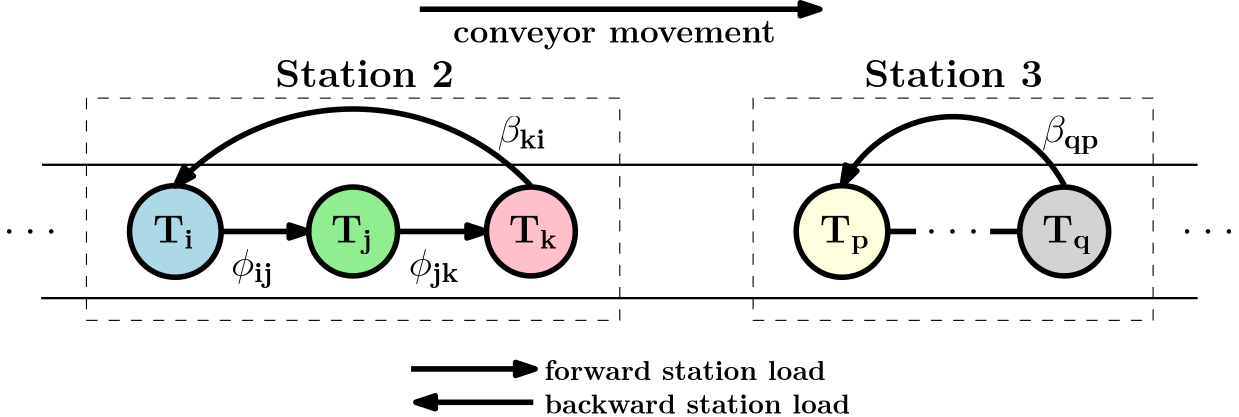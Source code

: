<?xml version="1.0"?>
<!DOCTYPE ipe SYSTEM "ipe.dtd">
<ipe version="70206" creator="Ipe 7.2.7">
<info created="D:20170508170939" modified="D:20170510112247"/>
<ipestyle name="basic">
<symbol name="arrow/arc(spx)">
<path stroke="sym-stroke" fill="sym-stroke" pen="sym-pen">
0 0 m
-1 0.333 l
-1 -0.333 l
h
</path>
</symbol>
<symbol name="arrow/farc(spx)">
<path stroke="sym-stroke" fill="white" pen="sym-pen">
0 0 m
-1 0.333 l
-1 -0.333 l
h
</path>
</symbol>
<symbol name="arrow/ptarc(spx)">
<path stroke="sym-stroke" fill="sym-stroke" pen="sym-pen">
0 0 m
-1 0.333 l
-0.8 0 l
-1 -0.333 l
h
</path>
</symbol>
<symbol name="arrow/fptarc(spx)">
<path stroke="sym-stroke" fill="white" pen="sym-pen">
0 0 m
-1 0.333 l
-0.8 0 l
-1 -0.333 l
h
</path>
</symbol>
<symbol name="mark/circle(sx)" transformations="translations">
<path fill="sym-stroke">
0.6 0 0 0.6 0 0 e
0.4 0 0 0.4 0 0 e
</path>
</symbol>
<symbol name="mark/disk(sx)" transformations="translations">
<path fill="sym-stroke">
0.6 0 0 0.6 0 0 e
</path>
</symbol>
<symbol name="mark/fdisk(sfx)" transformations="translations">
<group>
<path fill="sym-fill">
0.5 0 0 0.5 0 0 e
</path>
<path fill="sym-stroke" fillrule="eofill">
0.6 0 0 0.6 0 0 e
0.4 0 0 0.4 0 0 e
</path>
</group>
</symbol>
<symbol name="mark/box(sx)" transformations="translations">
<path fill="sym-stroke" fillrule="eofill">
-0.6 -0.6 m
0.6 -0.6 l
0.6 0.6 l
-0.6 0.6 l
h
-0.4 -0.4 m
0.4 -0.4 l
0.4 0.4 l
-0.4 0.4 l
h
</path>
</symbol>
<symbol name="mark/square(sx)" transformations="translations">
<path fill="sym-stroke">
-0.6 -0.6 m
0.6 -0.6 l
0.6 0.6 l
-0.6 0.6 l
h
</path>
</symbol>
<symbol name="mark/fsquare(sfx)" transformations="translations">
<group>
<path fill="sym-fill">
-0.5 -0.5 m
0.5 -0.5 l
0.5 0.5 l
-0.5 0.5 l
h
</path>
<path fill="sym-stroke" fillrule="eofill">
-0.6 -0.6 m
0.6 -0.6 l
0.6 0.6 l
-0.6 0.6 l
h
-0.4 -0.4 m
0.4 -0.4 l
0.4 0.4 l
-0.4 0.4 l
h
</path>
</group>
</symbol>
<symbol name="mark/cross(sx)" transformations="translations">
<group>
<path fill="sym-stroke">
-0.43 -0.57 m
0.57 0.43 l
0.43 0.57 l
-0.57 -0.43 l
h
</path>
<path fill="sym-stroke">
-0.43 0.57 m
0.57 -0.43 l
0.43 -0.57 l
-0.57 0.43 l
h
</path>
</group>
</symbol>
<symbol name="arrow/fnormal(spx)">
<path stroke="sym-stroke" fill="white" pen="sym-pen">
0 0 m
-1 0.333 l
-1 -0.333 l
h
</path>
</symbol>
<symbol name="arrow/pointed(spx)">
<path stroke="sym-stroke" fill="sym-stroke" pen="sym-pen">
0 0 m
-1 0.333 l
-0.8 0 l
-1 -0.333 l
h
</path>
</symbol>
<symbol name="arrow/fpointed(spx)">
<path stroke="sym-stroke" fill="white" pen="sym-pen">
0 0 m
-1 0.333 l
-0.8 0 l
-1 -0.333 l
h
</path>
</symbol>
<symbol name="arrow/linear(spx)">
<path stroke="sym-stroke" pen="sym-pen">
-1 0.333 m
0 0 l
-1 -0.333 l
</path>
</symbol>
<symbol name="arrow/fdouble(spx)">
<path stroke="sym-stroke" fill="white" pen="sym-pen">
0 0 m
-1 0.333 l
-1 -0.333 l
h
-1 0 m
-2 0.333 l
-2 -0.333 l
h
</path>
</symbol>
<symbol name="arrow/double(spx)">
<path stroke="sym-stroke" fill="sym-stroke" pen="sym-pen">
0 0 m
-1 0.333 l
-1 -0.333 l
h
-1 0 m
-2 0.333 l
-2 -0.333 l
h
</path>
</symbol>
<pen name="heavier" value="0.8"/>
<pen name="fat" value="1.2"/>
<pen name="ultrafat" value="2"/>
<symbolsize name="large" value="5"/>
<symbolsize name="small" value="2"/>
<symbolsize name="tiny" value="1.1"/>
<arrowsize name="large" value="10"/>
<arrowsize name="small" value="5"/>
<arrowsize name="tiny" value="3"/>
<color name="red" value="1 0 0"/>
<color name="green" value="0 1 0"/>
<color name="blue" value="0 0 1"/>
<color name="yellow" value="1 1 0"/>
<color name="orange" value="1 0.647 0"/>
<color name="gold" value="1 0.843 0"/>
<color name="purple" value="0.627 0.125 0.941"/>
<color name="gray" value="0.745"/>
<color name="brown" value="0.647 0.165 0.165"/>
<color name="navy" value="0 0 0.502"/>
<color name="pink" value="1 0.753 0.796"/>
<color name="seagreen" value="0.18 0.545 0.341"/>
<color name="turquoise" value="0.251 0.878 0.816"/>
<color name="violet" value="0.933 0.51 0.933"/>
<color name="darkblue" value="0 0 0.545"/>
<color name="darkcyan" value="0 0.545 0.545"/>
<color name="darkgray" value="0.663"/>
<color name="darkgreen" value="0 0.392 0"/>
<color name="darkmagenta" value="0.545 0 0.545"/>
<color name="darkorange" value="1 0.549 0"/>
<color name="darkred" value="0.545 0 0"/>
<color name="lightblue" value="0.678 0.847 0.902"/>
<color name="lightcyan" value="0.878 1 1"/>
<color name="lightgray" value="0.827"/>
<color name="lightgreen" value="0.565 0.933 0.565"/>
<color name="lightyellow" value="1 1 0.878"/>
<dashstyle name="dashed" value="[4] 0"/>
<dashstyle name="dotted" value="[1 3] 0"/>
<dashstyle name="dash dotted" value="[4 2 1 2] 0"/>
<dashstyle name="dash dot dotted" value="[4 2 1 2 1 2] 0"/>
<textsize name="large" value="\large"/>
<textsize name="Large" value="\Large"/>
<textsize name="LARGE" value="\LARGE"/>
<textsize name="huge" value="\huge"/>
<textsize name="Huge" value="\Huge"/>
<textsize name="small" value="\small"/>
<textsize name="footnote" value="\footnotesize"/>
<textsize name="tiny" value="\tiny"/>
<textstyle name="center" begin="\begin{center}" end="\end{center}"/>
<textstyle name="itemize" begin="\begin{itemize}" end="\end{itemize}"/>
<textstyle name="item" begin="\begin{itemize}\item{}" end="\end{itemize}"/>
<gridsize name="4 pts" value="4"/>
<gridsize name="8 pts (~3 mm)" value="8"/>
<gridsize name="16 pts (~6 mm)" value="16"/>
<gridsize name="32 pts (~12 mm)" value="32"/>
<gridsize name="10 pts (~3.5 mm)" value="10"/>
<gridsize name="20 pts (~7 mm)" value="20"/>
<gridsize name="14 pts (~5 mm)" value="14"/>
<gridsize name="28 pts (~10 mm)" value="28"/>
<gridsize name="56 pts (~20 mm)" value="56"/>
<anglesize name="90 deg" value="90"/>
<anglesize name="60 deg" value="60"/>
<anglesize name="45 deg" value="45"/>
<anglesize name="30 deg" value="30"/>
<anglesize name="22.5 deg" value="22.5"/>
<opacity name="10%" value="0.1"/>
<opacity name="30%" value="0.3"/>
<opacity name="50%" value="0.5"/>
<opacity name="75%" value="0.75"/>
<tiling name="falling" angle="-60" step="4" width="1"/>
<tiling name="rising" angle="30" step="4" width="1"/>
</ipestyle>
<page>
<layer name="alpha"/>
<view layers="alpha" active="alpha"/>
<path layer="alpha" matrix="1.5 0 0 1.25 -80 -152" stroke="black" dash="dashed">
128 704 m
128 640 l
256 640 l
256 704 l
h
</path>
<path matrix="1.125 0 0 1.25 -8 -152" stroke="black" dash="dashed">
320 704 m
320 640 l
448 640 l
448 704 l
h
</path>
<path matrix="1 0 0 1 0 8" stroke="black" fill="lightblue" pen="ultrafat">
16.4924 0 0 16.4924 144 672 e
</path>
<path matrix="1 0 0 1 16 8" stroke="black" fill="lightgreen" pen="ultrafat">
16 0 0 16 192 672 e
</path>
<path matrix="1 0 0 1 32 8" stroke="black" fill="pink" pen="ultrafat">
16 0 0 16 240 672 e
</path>
<path matrix="1 0 0 1 240 8" stroke="black" fill="lightyellow" pen="ultrafat">
16.4924 0 0 16.4924 144 672 e
</path>
<path matrix="1 0 0 1 272 8" stroke="black" fill="lightgray" pen="ultrafat">
16 0 0 16 192 672 e
</path>
<path matrix="1 0 0 1 32 8" stroke="black" pen="ultrafat" arrow="normal/normal">
128 672 m
160 672 l
</path>
<path matrix="1 0 0 1 32 8" stroke="black" pen="ultrafat" arrow="normal/normal">
192 672 m
224 672 l
</path>
<path matrix="0.666667 0 0 1 133.333 8" stroke="black" pen="ultrafat">
400 672 m
416 672 l
</path>
<path matrix="0.666667 0 0 1 149.333 8" stroke="black" pen="ultrafat">
432 672 m
448 672 l
</path>
<path matrix="0.999065 0 0 1.02947 0.433932 -11.6466" stroke="black" pen="ultrafat" arrow="normal/normal">
464 688 m
45.3333 0 0 45.3333 424 666.667 384 688 a
</path>
<path matrix="0.999999 0 0 0.989073 32.0001 15.9087" stroke="black" pen="ultrafat" arrow="normal/normal">
240 688 m
87.1429 0 0 87.1429 176 628.857 112 688 a
</path>
<text matrix="1 0 0 1 -9.99576 7.5285" transformations="translations" pos="423.873 671.651" stroke="black" type="label" width="19.786" height="1.674" depth="0" valign="baseline" size="LARGE" style="math">\ldots</text>
<path matrix="1 0 0 1 40 8" stroke="black" fill="lightgray" pen="ultrafat" arrow="normal/normal">
192 752 m
336 752 l
</path>
<text matrix="1 0 0 1 -12 12" transformations="translations" pos="256 736" stroke="black" type="label" width="116.182" height="7.595" depth="2.32" valign="baseline" size="large">\bf{conveyor movement}</text>
<path matrix="26 0 0 1 -2400 0" stroke="black" fill="lightgray" pen="heavier">
96 704 m
112 704 l
</path>
<path matrix="-26.0204 0 0 1 3009.96 0" stroke="black" fill="lightgray" pen="heavier">
96 656 m
112 656 l
</path>
<text matrix="1 0 0 1 -8 4" transformations="translations" pos="144 672" stroke="black" type="label" width="14.905" height="9.845" depth="2.15" valign="baseline" size="Large" style="math">\bf{T_i}</text>
<text matrix="1 0 0 1 56 4" transformations="translations" pos="144 672" stroke="black" type="label" width="15.223" height="9.842" depth="4.09" valign="baseline" size="Large" style="math">\bf{T_j}</text>
<text matrix="1 0 0 1 120 4" transformations="translations" pos="144 672" stroke="black" type="label" width="17.769" height="9.845" depth="2.15" valign="baseline" size="Large" style="math">\bf{T_k}</text>
<text matrix="1 0 0 1 232 4" transformations="translations" pos="144 672" stroke="black" type="label" width="18.088" height="9.842" depth="4.09" valign="baseline" size="Large" style="math">\bf{T_p}</text>
<text matrix="1 0 0 1 312 4" transformations="translations" pos="144 672" stroke="black" type="label" width="17.769" height="9.842" depth="4.09" valign="baseline" size="Large" style="math">\bf{T_q}</text>
<text matrix="1 0 0 1 82.0042 7.5285" transformations="translations" pos="423.873 671.651" stroke="black" type="label" width="19.786" height="1.674" depth="0" valign="baseline" size="LARGE" style="math">\ldots</text>
<text matrix="1 0 0 1 -341.996 7.5285" transformations="translations" pos="423.873 671.651" stroke="black" type="label" width="19.786" height="1.674" depth="0" valign="baseline" size="LARGE" style="math">\ldots</text>
<text matrix="1 0 0 1 36 60" transformations="translations" pos="144 672" stroke="black" type="label" width="64.334" height="9.963" depth="0" valign="baseline" size="Large">\bf{Station 2}</text>
<text matrix="1 0 0 1 20 -8" transformations="translations" pos="144 672" stroke="black" type="label" width="15.495" height="9.962" depth="4.09" valign="baseline" size="Large" style="math">\bf{\phi_{ij}}</text>
<text matrix="1 0 0 1 84 -8" transformations="translations" pos="144 672" stroke="black" type="label" width="18.359" height="9.962" depth="4.09" valign="baseline" size="Large" style="math">\bf{\phi_{jk}}</text>
<text matrix="1 0 0 1 116 40" transformations="translations" pos="144 672" stroke="black" type="label" width="17.658" height="9.962" depth="2.79" valign="baseline" size="Large" style="math">\bf{\beta_{ki}}</text>
<text matrix="1 0 0 1 312 40" transformations="translations" pos="144 672" stroke="black" type="label" width="20.84" height="9.962" depth="4.09" valign="baseline" size="Large" style="math">\bf{\beta_{qp}}</text>
<path matrix="0.310057 0 0 1 169.327 -121.486" stroke="black" fill="lightgray" pen="ultrafat" arrow="normal/normal">
192 752 m
336 752 l
</path>
<text matrix="1 0 0 1 20.858 -109.486" transformations="translations" pos="256 736" stroke="black" type="label" width="101.315" height="6.918" depth="0" valign="baseline">\bf{forward station load}</text>
<path matrix="-0.293641 0 0 -0.59109 329.237 1063.01" stroke="black" fill="lightgray" pen="ultrafat" arrow="normal/normal">
192 752 m
336 752 l
</path>
<text matrix="1 0 0 1 20.858 -121.486" transformations="translations" pos="256 736" stroke="black" type="label" width="110.122" height="6.918" depth="0" valign="baseline">\bf{backward station load}</text>
<text matrix="1 0 0 1 248 60" transformations="translations" pos="144 672" stroke="black" type="label" width="64.334" height="9.963" depth="0" valign="baseline" size="Large">\bf{Station 3}</text>
</page>
</ipe>
